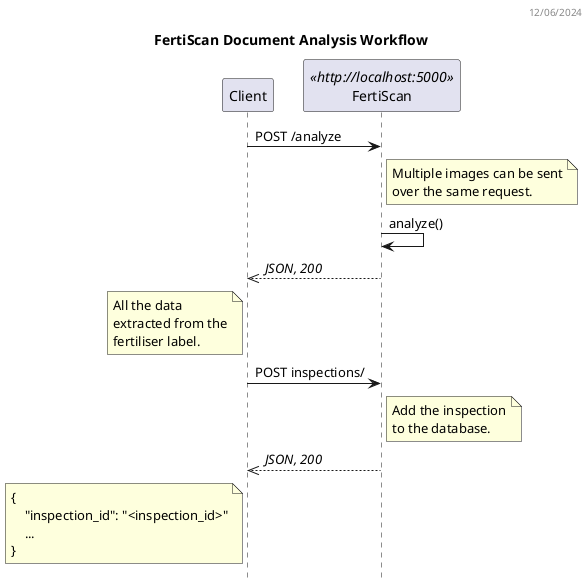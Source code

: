 @startuml FertiScan Sequence Diagram
header 12/06/2024

title FertiScan Document Analysis Workflow
hide empty members
hide footbox

participant Client as FE
participant FertiScan as BE <<http://localhost:5000>>

FE -> BE: POST /analyze
note right BE
  Multiple images can be sent
  over the same request.
end note
BE -> BE: analyze()
FE <<-- BE: //JSON, 200//
note left FE
  All the data
  extracted from the
  fertiliser label.
end note
FE -> BE: POST inspections/
note right BE
  Add the inspection
  to the database.
end note
FE <<-- BE: //JSON, 200//
note left FE
  {
      "inspection_id": "<inspection_id>"
      ...
  }  
end note
@enduml
